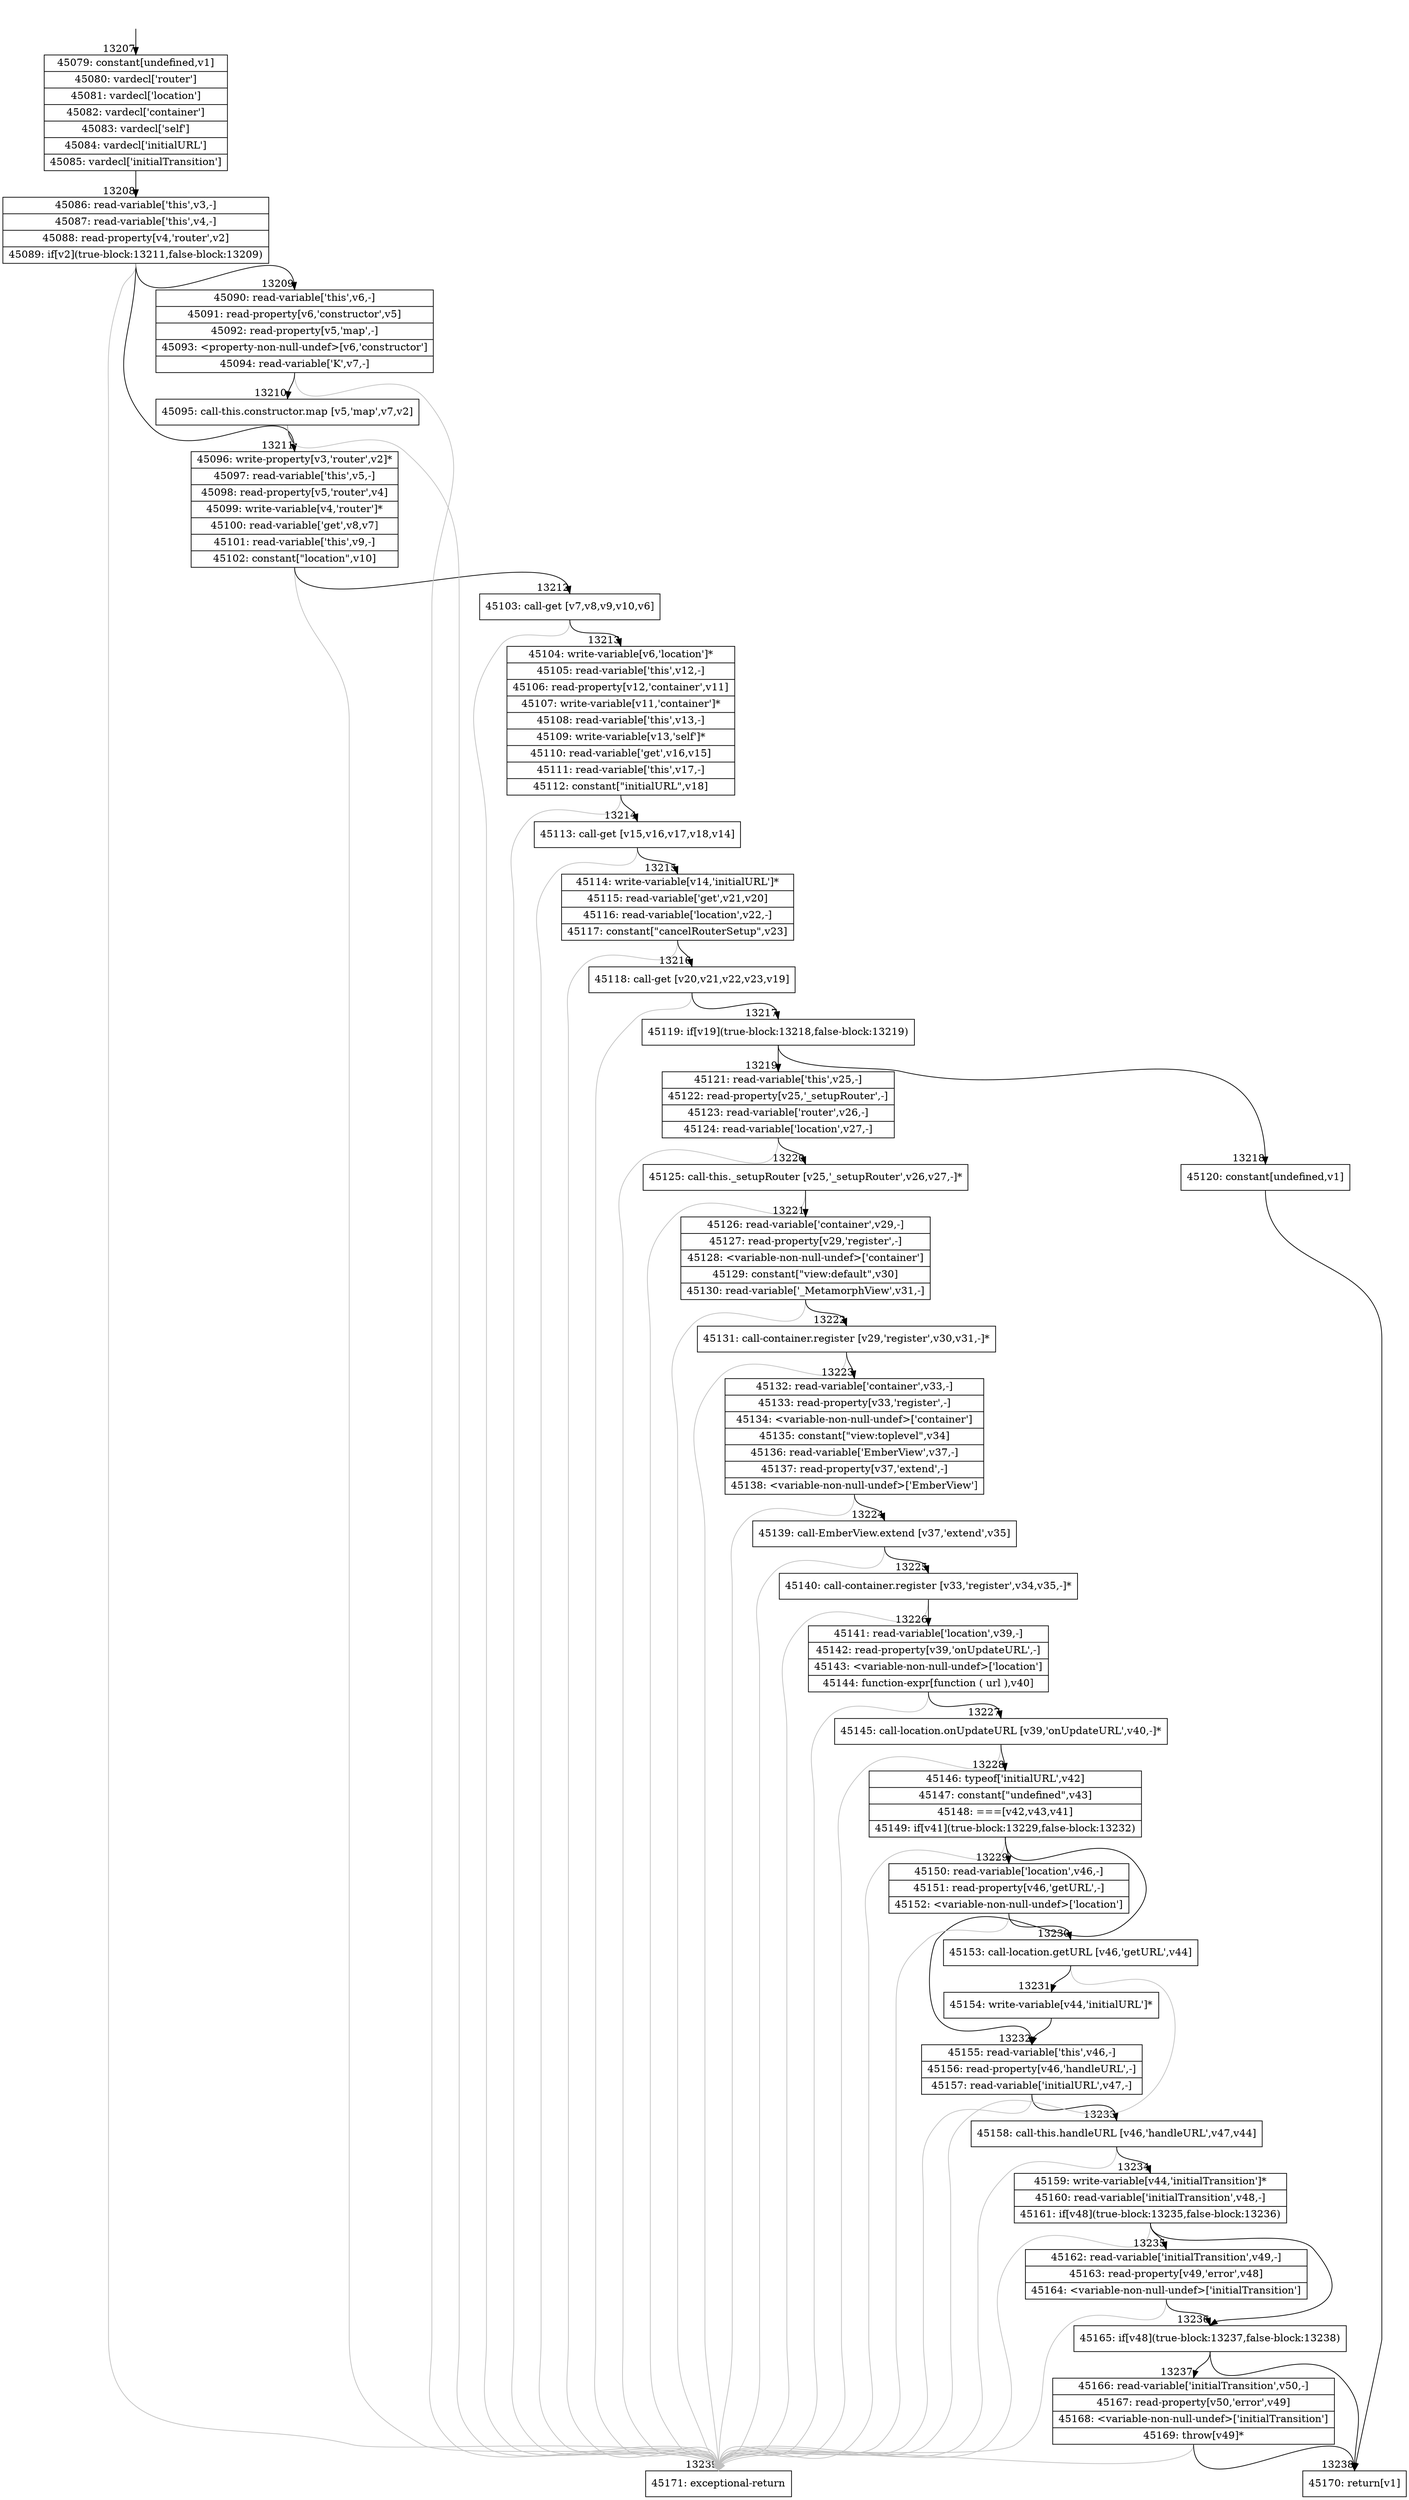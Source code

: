 digraph {
rankdir="TD"
BB_entry1090[shape=none,label=""];
BB_entry1090 -> BB13207 [tailport=s, headport=n, headlabel="    13207"]
BB13207 [shape=record label="{45079: constant[undefined,v1]|45080: vardecl['router']|45081: vardecl['location']|45082: vardecl['container']|45083: vardecl['self']|45084: vardecl['initialURL']|45085: vardecl['initialTransition']}" ] 
BB13207 -> BB13208 [tailport=s, headport=n, headlabel="      13208"]
BB13208 [shape=record label="{45086: read-variable['this',v3,-]|45087: read-variable['this',v4,-]|45088: read-property[v4,'router',v2]|45089: if[v2](true-block:13211,false-block:13209)}" ] 
BB13208 -> BB13211 [tailport=s, headport=n, headlabel="      13211"]
BB13208 -> BB13209 [tailport=s, headport=n, headlabel="      13209"]
BB13208 -> BB13239 [tailport=s, headport=n, color=gray, headlabel="      13239"]
BB13209 [shape=record label="{45090: read-variable['this',v6,-]|45091: read-property[v6,'constructor',v5]|45092: read-property[v5,'map',-]|45093: \<property-non-null-undef\>[v6,'constructor']|45094: read-variable['K',v7,-]}" ] 
BB13209 -> BB13210 [tailport=s, headport=n, headlabel="      13210"]
BB13209 -> BB13239 [tailport=s, headport=n, color=gray]
BB13210 [shape=record label="{45095: call-this.constructor.map [v5,'map',v7,v2]}" ] 
BB13210 -> BB13211 [tailport=s, headport=n]
BB13210 -> BB13239 [tailport=s, headport=n, color=gray]
BB13211 [shape=record label="{45096: write-property[v3,'router',v2]*|45097: read-variable['this',v5,-]|45098: read-property[v5,'router',v4]|45099: write-variable[v4,'router']*|45100: read-variable['get',v8,v7]|45101: read-variable['this',v9,-]|45102: constant[\"location\",v10]}" ] 
BB13211 -> BB13212 [tailport=s, headport=n, headlabel="      13212"]
BB13211 -> BB13239 [tailport=s, headport=n, color=gray]
BB13212 [shape=record label="{45103: call-get [v7,v8,v9,v10,v6]}" ] 
BB13212 -> BB13213 [tailport=s, headport=n, headlabel="      13213"]
BB13212 -> BB13239 [tailport=s, headport=n, color=gray]
BB13213 [shape=record label="{45104: write-variable[v6,'location']*|45105: read-variable['this',v12,-]|45106: read-property[v12,'container',v11]|45107: write-variable[v11,'container']*|45108: read-variable['this',v13,-]|45109: write-variable[v13,'self']*|45110: read-variable['get',v16,v15]|45111: read-variable['this',v17,-]|45112: constant[\"initialURL\",v18]}" ] 
BB13213 -> BB13214 [tailport=s, headport=n, headlabel="      13214"]
BB13213 -> BB13239 [tailport=s, headport=n, color=gray]
BB13214 [shape=record label="{45113: call-get [v15,v16,v17,v18,v14]}" ] 
BB13214 -> BB13215 [tailport=s, headport=n, headlabel="      13215"]
BB13214 -> BB13239 [tailport=s, headport=n, color=gray]
BB13215 [shape=record label="{45114: write-variable[v14,'initialURL']*|45115: read-variable['get',v21,v20]|45116: read-variable['location',v22,-]|45117: constant[\"cancelRouterSetup\",v23]}" ] 
BB13215 -> BB13216 [tailport=s, headport=n, headlabel="      13216"]
BB13215 -> BB13239 [tailport=s, headport=n, color=gray]
BB13216 [shape=record label="{45118: call-get [v20,v21,v22,v23,v19]}" ] 
BB13216 -> BB13217 [tailport=s, headport=n, headlabel="      13217"]
BB13216 -> BB13239 [tailport=s, headport=n, color=gray]
BB13217 [shape=record label="{45119: if[v19](true-block:13218,false-block:13219)}" ] 
BB13217 -> BB13218 [tailport=s, headport=n, headlabel="      13218"]
BB13217 -> BB13219 [tailport=s, headport=n, headlabel="      13219"]
BB13218 [shape=record label="{45120: constant[undefined,v1]}" ] 
BB13218 -> BB13238 [tailport=s, headport=n, headlabel="      13238"]
BB13219 [shape=record label="{45121: read-variable['this',v25,-]|45122: read-property[v25,'_setupRouter',-]|45123: read-variable['router',v26,-]|45124: read-variable['location',v27,-]}" ] 
BB13219 -> BB13220 [tailport=s, headport=n, headlabel="      13220"]
BB13219 -> BB13239 [tailport=s, headport=n, color=gray]
BB13220 [shape=record label="{45125: call-this._setupRouter [v25,'_setupRouter',v26,v27,-]*}" ] 
BB13220 -> BB13221 [tailport=s, headport=n, headlabel="      13221"]
BB13220 -> BB13239 [tailport=s, headport=n, color=gray]
BB13221 [shape=record label="{45126: read-variable['container',v29,-]|45127: read-property[v29,'register',-]|45128: \<variable-non-null-undef\>['container']|45129: constant[\"view:default\",v30]|45130: read-variable['_MetamorphView',v31,-]}" ] 
BB13221 -> BB13222 [tailport=s, headport=n, headlabel="      13222"]
BB13221 -> BB13239 [tailport=s, headport=n, color=gray]
BB13222 [shape=record label="{45131: call-container.register [v29,'register',v30,v31,-]*}" ] 
BB13222 -> BB13223 [tailport=s, headport=n, headlabel="      13223"]
BB13222 -> BB13239 [tailport=s, headport=n, color=gray]
BB13223 [shape=record label="{45132: read-variable['container',v33,-]|45133: read-property[v33,'register',-]|45134: \<variable-non-null-undef\>['container']|45135: constant[\"view:toplevel\",v34]|45136: read-variable['EmberView',v37,-]|45137: read-property[v37,'extend',-]|45138: \<variable-non-null-undef\>['EmberView']}" ] 
BB13223 -> BB13224 [tailport=s, headport=n, headlabel="      13224"]
BB13223 -> BB13239 [tailport=s, headport=n, color=gray]
BB13224 [shape=record label="{45139: call-EmberView.extend [v37,'extend',v35]}" ] 
BB13224 -> BB13225 [tailport=s, headport=n, headlabel="      13225"]
BB13224 -> BB13239 [tailport=s, headport=n, color=gray]
BB13225 [shape=record label="{45140: call-container.register [v33,'register',v34,v35,-]*}" ] 
BB13225 -> BB13226 [tailport=s, headport=n, headlabel="      13226"]
BB13225 -> BB13239 [tailport=s, headport=n, color=gray]
BB13226 [shape=record label="{45141: read-variable['location',v39,-]|45142: read-property[v39,'onUpdateURL',-]|45143: \<variable-non-null-undef\>['location']|45144: function-expr[function ( url ),v40]}" ] 
BB13226 -> BB13227 [tailport=s, headport=n, headlabel="      13227"]
BB13226 -> BB13239 [tailport=s, headport=n, color=gray]
BB13227 [shape=record label="{45145: call-location.onUpdateURL [v39,'onUpdateURL',v40,-]*}" ] 
BB13227 -> BB13228 [tailport=s, headport=n, headlabel="      13228"]
BB13227 -> BB13239 [tailport=s, headport=n, color=gray]
BB13228 [shape=record label="{45146: typeof['initialURL',v42]|45147: constant[\"undefined\",v43]|45148: ===[v42,v43,v41]|45149: if[v41](true-block:13229,false-block:13232)}" ] 
BB13228 -> BB13229 [tailport=s, headport=n, headlabel="      13229"]
BB13228 -> BB13232 [tailport=s, headport=n, headlabel="      13232"]
BB13228 -> BB13239 [tailport=s, headport=n, color=gray]
BB13229 [shape=record label="{45150: read-variable['location',v46,-]|45151: read-property[v46,'getURL',-]|45152: \<variable-non-null-undef\>['location']}" ] 
BB13229 -> BB13230 [tailport=s, headport=n, headlabel="      13230"]
BB13229 -> BB13239 [tailport=s, headport=n, color=gray]
BB13230 [shape=record label="{45153: call-location.getURL [v46,'getURL',v44]}" ] 
BB13230 -> BB13231 [tailport=s, headport=n, headlabel="      13231"]
BB13230 -> BB13239 [tailport=s, headport=n, color=gray]
BB13231 [shape=record label="{45154: write-variable[v44,'initialURL']*}" ] 
BB13231 -> BB13232 [tailport=s, headport=n]
BB13232 [shape=record label="{45155: read-variable['this',v46,-]|45156: read-property[v46,'handleURL',-]|45157: read-variable['initialURL',v47,-]}" ] 
BB13232 -> BB13233 [tailport=s, headport=n, headlabel="      13233"]
BB13232 -> BB13239 [tailport=s, headport=n, color=gray]
BB13233 [shape=record label="{45158: call-this.handleURL [v46,'handleURL',v47,v44]}" ] 
BB13233 -> BB13234 [tailport=s, headport=n, headlabel="      13234"]
BB13233 -> BB13239 [tailport=s, headport=n, color=gray]
BB13234 [shape=record label="{45159: write-variable[v44,'initialTransition']*|45160: read-variable['initialTransition',v48,-]|45161: if[v48](true-block:13235,false-block:13236)}" ] 
BB13234 -> BB13236 [tailport=s, headport=n, headlabel="      13236"]
BB13234 -> BB13235 [tailport=s, headport=n, headlabel="      13235"]
BB13234 -> BB13239 [tailport=s, headport=n, color=gray]
BB13235 [shape=record label="{45162: read-variable['initialTransition',v49,-]|45163: read-property[v49,'error',v48]|45164: \<variable-non-null-undef\>['initialTransition']}" ] 
BB13235 -> BB13236 [tailport=s, headport=n]
BB13235 -> BB13239 [tailport=s, headport=n, color=gray]
BB13236 [shape=record label="{45165: if[v48](true-block:13237,false-block:13238)}" ] 
BB13236 -> BB13237 [tailport=s, headport=n, headlabel="      13237"]
BB13236 -> BB13238 [tailport=s, headport=n]
BB13237 [shape=record label="{45166: read-variable['initialTransition',v50,-]|45167: read-property[v50,'error',v49]|45168: \<variable-non-null-undef\>['initialTransition']|45169: throw[v49]*}" ] 
BB13237 -> BB13238 [tailport=s, headport=n]
BB13237 -> BB13239 [tailport=s, headport=n, color=gray]
BB13238 [shape=record label="{45170: return[v1]}" ] 
BB13239 [shape=record label="{45171: exceptional-return}" ] 
//#$~ 24884
}
